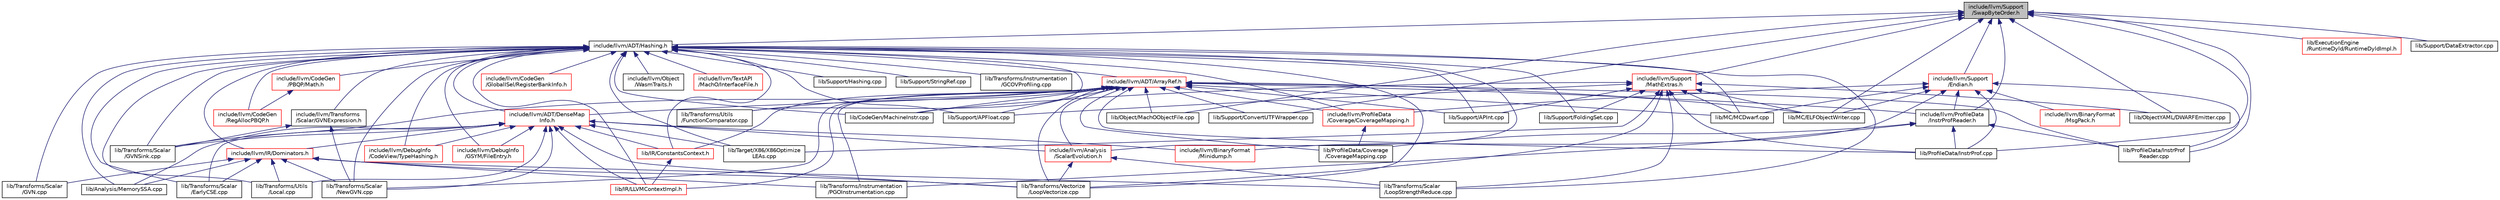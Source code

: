 digraph "include/llvm/Support/SwapByteOrder.h"
{
 // LATEX_PDF_SIZE
  bgcolor="transparent";
  edge [fontname="Helvetica",fontsize="10",labelfontname="Helvetica",labelfontsize="10"];
  node [fontname="Helvetica",fontsize="10",shape="box"];
  Node1 [label="include/llvm/Support\l/SwapByteOrder.h",height=0.2,width=0.4,color="black", fillcolor="grey75", style="filled", fontcolor="black",tooltip=" "];
  Node1 -> Node2 [dir="back",color="midnightblue",fontsize="10",style="solid",fontname="Helvetica"];
  Node2 [label="include/llvm/ADT/Hashing.h",height=0.2,width=0.4,color="black",URL="$Hashing_8h.html",tooltip=" "];
  Node2 -> Node3 [dir="back",color="midnightblue",fontsize="10",style="solid",fontname="Helvetica"];
  Node3 [label="include/llvm/ADT/ArrayRef.h",height=0.2,width=0.4,color="red",URL="$ArrayRef_8h.html",tooltip=" "];
  Node3 -> Node2074 [dir="back",color="midnightblue",fontsize="10",style="solid",fontname="Helvetica"];
  Node2074 [label="include/llvm/ADT/DenseMap\lInfo.h",height=0.2,width=0.4,color="red",URL="$DenseMapInfo_8h.html",tooltip=" "];
  Node2074 -> Node1468 [dir="back",color="midnightblue",fontsize="10",style="solid",fontname="Helvetica"];
  Node1468 [label="include/llvm/Analysis\l/ScalarEvolution.h",height=0.2,width=0.4,color="red",URL="$ScalarEvolution_8h.html",tooltip=" "];
  Node1468 -> Node686 [dir="back",color="midnightblue",fontsize="10",style="solid",fontname="Helvetica"];
  Node686 [label="lib/Transforms/Scalar\l/LoopStrengthReduce.cpp",height=0.2,width=0.4,color="black",URL="$LoopStrengthReduce_8cpp.html",tooltip=" "];
  Node1468 -> Node702 [dir="back",color="midnightblue",fontsize="10",style="solid",fontname="Helvetica"];
  Node702 [label="lib/Transforms/Vectorize\l/LoopVectorize.cpp",height=0.2,width=0.4,color="black",URL="$LoopVectorize_8cpp.html",tooltip=" "];
  Node2074 -> Node2737 [dir="back",color="midnightblue",fontsize="10",style="solid",fontname="Helvetica"];
  Node2737 [label="include/llvm/BinaryFormat\l/Minidump.h",height=0.2,width=0.4,color="red",URL="$BinaryFormat_2Minidump_8h.html",tooltip=" "];
  Node2074 -> Node2739 [dir="back",color="midnightblue",fontsize="10",style="solid",fontname="Helvetica"];
  Node2739 [label="include/llvm/DebugInfo\l/CodeView/TypeHashing.h",height=0.2,width=0.4,color="red",URL="$TypeHashing_8h.html",tooltip=" "];
  Node2074 -> Node2920 [dir="back",color="midnightblue",fontsize="10",style="solid",fontname="Helvetica"];
  Node2920 [label="include/llvm/DebugInfo\l/GSYM/FileEntry.h",height=0.2,width=0.4,color="red",URL="$FileEntry_8h.html",tooltip=" "];
  Node2074 -> Node1531 [dir="back",color="midnightblue",fontsize="10",style="solid",fontname="Helvetica"];
  Node1531 [label="include/llvm/IR/Dominators.h",height=0.2,width=0.4,color="red",URL="$Dominators_8h.html",tooltip=" "];
  Node1531 -> Node1530 [dir="back",color="midnightblue",fontsize="10",style="solid",fontname="Helvetica"];
  Node1530 [label="lib/Analysis/MemorySSA.cpp",height=0.2,width=0.4,color="black",URL="$MemorySSA_8cpp.html",tooltip=" "];
  Node1531 -> Node995 [dir="back",color="midnightblue",fontsize="10",style="solid",fontname="Helvetica"];
  Node995 [label="lib/Transforms/Instrumentation\l/PGOInstrumentation.cpp",height=0.2,width=0.4,color="black",URL="$PGOInstrumentation_8cpp.html",tooltip=" "];
  Node1531 -> Node782 [dir="back",color="midnightblue",fontsize="10",style="solid",fontname="Helvetica"];
  Node782 [label="lib/Transforms/Scalar\l/EarlyCSE.cpp",height=0.2,width=0.4,color="black",URL="$EarlyCSE_8cpp.html",tooltip=" "];
  Node1531 -> Node784 [dir="back",color="midnightblue",fontsize="10",style="solid",fontname="Helvetica"];
  Node784 [label="lib/Transforms/Scalar\l/GVN.cpp",height=0.2,width=0.4,color="black",URL="$GVN_8cpp.html",tooltip=" "];
  Node1531 -> Node686 [dir="back",color="midnightblue",fontsize="10",style="solid",fontname="Helvetica"];
  Node1531 -> Node678 [dir="back",color="midnightblue",fontsize="10",style="solid",fontname="Helvetica"];
  Node678 [label="lib/Transforms/Scalar\l/NewGVN.cpp",height=0.2,width=0.4,color="black",URL="$NewGVN_8cpp.html",tooltip="This file implements the new LLVM's Global Value Numbering pass."];
  Node1531 -> Node699 [dir="back",color="midnightblue",fontsize="10",style="solid",fontname="Helvetica"];
  Node699 [label="lib/Transforms/Utils\l/Local.cpp",height=0.2,width=0.4,color="black",URL="$Local_8cpp.html",tooltip=" "];
  Node1531 -> Node702 [dir="back",color="midnightblue",fontsize="10",style="solid",fontname="Helvetica"];
  Node2074 -> Node1530 [dir="back",color="midnightblue",fontsize="10",style="solid",fontname="Helvetica"];
  Node2074 -> Node1696 [dir="back",color="midnightblue",fontsize="10",style="solid",fontname="Helvetica"];
  Node1696 [label="lib/IR/ConstantsContext.h",height=0.2,width=0.4,color="red",URL="$ConstantsContext_8h.html",tooltip=" "];
  Node1696 -> Node1436 [dir="back",color="midnightblue",fontsize="10",style="solid",fontname="Helvetica"];
  Node1436 [label="lib/IR/LLVMContextImpl.h",height=0.2,width=0.4,color="red",URL="$LLVMContextImpl_8h.html",tooltip=" "];
  Node2074 -> Node1436 [dir="back",color="midnightblue",fontsize="10",style="solid",fontname="Helvetica"];
  Node2074 -> Node630 [dir="back",color="midnightblue",fontsize="10",style="solid",fontname="Helvetica"];
  Node630 [label="lib/Target/X86/X86Optimize\lLEAs.cpp",height=0.2,width=0.4,color="black",URL="$X86OptimizeLEAs_8cpp.html",tooltip=" "];
  Node2074 -> Node782 [dir="back",color="midnightblue",fontsize="10",style="solid",fontname="Helvetica"];
  Node2074 -> Node786 [dir="back",color="midnightblue",fontsize="10",style="solid",fontname="Helvetica"];
  Node786 [label="lib/Transforms/Scalar\l/GVNSink.cpp",height=0.2,width=0.4,color="black",URL="$GVNSink_8cpp.html",tooltip="This pass attempts to sink instructions into successors, reducing static instruction count and enabli..."];
  Node2074 -> Node678 [dir="back",color="midnightblue",fontsize="10",style="solid",fontname="Helvetica"];
  Node2074 -> Node699 [dir="back",color="midnightblue",fontsize="10",style="solid",fontname="Helvetica"];
  Node2074 -> Node702 [dir="back",color="midnightblue",fontsize="10",style="solid",fontname="Helvetica"];
  Node3 -> Node1468 [dir="back",color="midnightblue",fontsize="10",style="solid",fontname="Helvetica"];
  Node3 -> Node1983 [dir="back",color="midnightblue",fontsize="10",style="solid",fontname="Helvetica"];
  Node1983 [label="include/llvm/ProfileData\l/Coverage/CoverageMapping.h",height=0.2,width=0.4,color="red",URL="$CoverageMapping_8h.html",tooltip=" "];
  Node1983 -> Node1985 [dir="back",color="midnightblue",fontsize="10",style="solid",fontname="Helvetica"];
  Node1985 [label="lib/ProfileData/Coverage\l/CoverageMapping.cpp",height=0.2,width=0.4,color="black",URL="$CoverageMapping_8cpp.html",tooltip=" "];
  Node3 -> Node1989 [dir="back",color="midnightblue",fontsize="10",style="solid",fontname="Helvetica"];
  Node1989 [label="include/llvm/ProfileData\l/InstrProfReader.h",height=0.2,width=0.4,color="black",URL="$InstrProfReader_8h.html",tooltip=" "];
  Node1989 -> Node1985 [dir="back",color="midnightblue",fontsize="10",style="solid",fontname="Helvetica"];
  Node1989 -> Node1700 [dir="back",color="midnightblue",fontsize="10",style="solid",fontname="Helvetica"];
  Node1700 [label="lib/ProfileData/InstrProf.cpp",height=0.2,width=0.4,color="black",URL="$InstrProf_8cpp.html",tooltip=" "];
  Node1989 -> Node1990 [dir="back",color="midnightblue",fontsize="10",style="solid",fontname="Helvetica"];
  Node1990 [label="lib/ProfileData/InstrProf\lReader.cpp",height=0.2,width=0.4,color="black",URL="$InstrProfReader_8cpp.html",tooltip=" "];
  Node1989 -> Node995 [dir="back",color="midnightblue",fontsize="10",style="solid",fontname="Helvetica"];
  Node3 -> Node1091 [dir="back",color="midnightblue",fontsize="10",style="solid",fontname="Helvetica"];
  Node1091 [label="lib/CodeGen/MachineInstr.cpp",height=0.2,width=0.4,color="black",URL="$MachineInstr_8cpp.html",tooltip=" "];
  Node3 -> Node1696 [dir="back",color="midnightblue",fontsize="10",style="solid",fontname="Helvetica"];
  Node3 -> Node1436 [dir="back",color="midnightblue",fontsize="10",style="solid",fontname="Helvetica"];
  Node3 -> Node2089 [dir="back",color="midnightblue",fontsize="10",style="solid",fontname="Helvetica"];
  Node2089 [label="lib/MC/ELFObjectWriter.cpp",height=0.2,width=0.4,color="black",URL="$ELFObjectWriter_8cpp.html",tooltip=" "];
  Node3 -> Node2090 [dir="back",color="midnightblue",fontsize="10",style="solid",fontname="Helvetica"];
  Node2090 [label="lib/MC/MCDwarf.cpp",height=0.2,width=0.4,color="black",URL="$MCDwarf_8cpp.html",tooltip=" "];
  Node3 -> Node2956 [dir="back",color="midnightblue",fontsize="10",style="solid",fontname="Helvetica"];
  Node2956 [label="lib/Object/MachOObjectFile.cpp",height=0.2,width=0.4,color="black",URL="$MachOObjectFile_8cpp.html",tooltip=" "];
  Node3 -> Node1985 [dir="back",color="midnightblue",fontsize="10",style="solid",fontname="Helvetica"];
  Node3 -> Node1700 [dir="back",color="midnightblue",fontsize="10",style="solid",fontname="Helvetica"];
  Node3 -> Node1990 [dir="back",color="midnightblue",fontsize="10",style="solid",fontname="Helvetica"];
  Node3 -> Node2004 [dir="back",color="midnightblue",fontsize="10",style="solid",fontname="Helvetica"];
  Node2004 [label="lib/Support/APFloat.cpp",height=0.2,width=0.4,color="black",URL="$APFloat_8cpp.html",tooltip=" "];
  Node3 -> Node3271 [dir="back",color="midnightblue",fontsize="10",style="solid",fontname="Helvetica"];
  Node3271 [label="lib/Support/APInt.cpp",height=0.2,width=0.4,color="black",URL="$APInt_8cpp.html",tooltip=" "];
  Node3 -> Node3272 [dir="back",color="midnightblue",fontsize="10",style="solid",fontname="Helvetica"];
  Node3272 [label="lib/Support/ConvertUTFWrapper.cpp",height=0.2,width=0.4,color="black",URL="$ConvertUTFWrapper_8cpp.html",tooltip=" "];
  Node3 -> Node995 [dir="back",color="midnightblue",fontsize="10",style="solid",fontname="Helvetica"];
  Node3 -> Node786 [dir="back",color="midnightblue",fontsize="10",style="solid",fontname="Helvetica"];
  Node3 -> Node678 [dir="back",color="midnightblue",fontsize="10",style="solid",fontname="Helvetica"];
  Node3 -> Node1624 [dir="back",color="midnightblue",fontsize="10",style="solid",fontname="Helvetica"];
  Node1624 [label="lib/Transforms/Utils\l/FunctionComparator.cpp",height=0.2,width=0.4,color="black",URL="$FunctionComparator_8cpp.html",tooltip=" "];
  Node3 -> Node702 [dir="back",color="midnightblue",fontsize="10",style="solid",fontname="Helvetica"];
  Node2 -> Node2074 [dir="back",color="midnightblue",fontsize="10",style="solid",fontname="Helvetica"];
  Node2 -> Node1468 [dir="back",color="midnightblue",fontsize="10",style="solid",fontname="Helvetica"];
  Node2 -> Node2347 [dir="back",color="midnightblue",fontsize="10",style="solid",fontname="Helvetica"];
  Node2347 [label="include/llvm/CodeGen\l/GlobalISel/RegisterBankInfo.h",height=0.2,width=0.4,color="red",URL="$RegisterBankInfo_8h.html",tooltip=" "];
  Node2 -> Node3281 [dir="back",color="midnightblue",fontsize="10",style="solid",fontname="Helvetica"];
  Node3281 [label="include/llvm/CodeGen\l/PBQP/Math.h",height=0.2,width=0.4,color="red",URL="$Math_8h.html",tooltip=" "];
  Node3281 -> Node2203 [dir="back",color="midnightblue",fontsize="10",style="solid",fontname="Helvetica"];
  Node2203 [label="include/llvm/CodeGen\l/RegAllocPBQP.h",height=0.2,width=0.4,color="red",URL="$RegAllocPBQP_8h.html",tooltip=" "];
  Node2 -> Node2203 [dir="back",color="midnightblue",fontsize="10",style="solid",fontname="Helvetica"];
  Node2 -> Node2739 [dir="back",color="midnightblue",fontsize="10",style="solid",fontname="Helvetica"];
  Node2 -> Node2920 [dir="back",color="midnightblue",fontsize="10",style="solid",fontname="Helvetica"];
  Node2 -> Node1531 [dir="back",color="midnightblue",fontsize="10",style="solid",fontname="Helvetica"];
  Node2 -> Node3145 [dir="back",color="midnightblue",fontsize="10",style="solid",fontname="Helvetica"];
  Node3145 [label="include/llvm/Object\l/WasmTraits.h",height=0.2,width=0.4,color="black",URL="$WasmTraits_8h.html",tooltip=" "];
  Node2 -> Node1983 [dir="back",color="midnightblue",fontsize="10",style="solid",fontname="Helvetica"];
  Node2 -> Node2658 [dir="back",color="midnightblue",fontsize="10",style="solid",fontname="Helvetica"];
  Node2658 [label="include/llvm/TextAPI\l/MachO/InterfaceFile.h",height=0.2,width=0.4,color="red",URL="$InterfaceFile_8h.html",tooltip=" "];
  Node2 -> Node1547 [dir="back",color="midnightblue",fontsize="10",style="solid",fontname="Helvetica"];
  Node1547 [label="include/llvm/Transforms\l/Scalar/GVNExpression.h",height=0.2,width=0.4,color="black",URL="$GVNExpression_8h.html",tooltip="The header file for the GVN pass that contains expression handling classes."];
  Node1547 -> Node786 [dir="back",color="midnightblue",fontsize="10",style="solid",fontname="Helvetica"];
  Node1547 -> Node678 [dir="back",color="midnightblue",fontsize="10",style="solid",fontname="Helvetica"];
  Node2 -> Node1530 [dir="back",color="midnightblue",fontsize="10",style="solid",fontname="Helvetica"];
  Node2 -> Node1091 [dir="back",color="midnightblue",fontsize="10",style="solid",fontname="Helvetica"];
  Node2 -> Node1696 [dir="back",color="midnightblue",fontsize="10",style="solid",fontname="Helvetica"];
  Node2 -> Node1436 [dir="back",color="midnightblue",fontsize="10",style="solid",fontname="Helvetica"];
  Node2 -> Node2090 [dir="back",color="midnightblue",fontsize="10",style="solid",fontname="Helvetica"];
  Node2 -> Node2004 [dir="back",color="midnightblue",fontsize="10",style="solid",fontname="Helvetica"];
  Node2 -> Node3271 [dir="back",color="midnightblue",fontsize="10",style="solid",fontname="Helvetica"];
  Node2 -> Node3283 [dir="back",color="midnightblue",fontsize="10",style="solid",fontname="Helvetica"];
  Node3283 [label="lib/Support/FoldingSet.cpp",height=0.2,width=0.4,color="black",URL="$FoldingSet_8cpp.html",tooltip=" "];
  Node2 -> Node3284 [dir="back",color="midnightblue",fontsize="10",style="solid",fontname="Helvetica"];
  Node3284 [label="lib/Support/Hashing.cpp",height=0.2,width=0.4,color="black",URL="$Hashing_8cpp.html",tooltip=" "];
  Node2 -> Node2006 [dir="back",color="midnightblue",fontsize="10",style="solid",fontname="Helvetica"];
  Node2006 [label="lib/Support/StringRef.cpp",height=0.2,width=0.4,color="black",URL="$StringRef_8cpp.html",tooltip=" "];
  Node2 -> Node630 [dir="back",color="midnightblue",fontsize="10",style="solid",fontname="Helvetica"];
  Node2 -> Node989 [dir="back",color="midnightblue",fontsize="10",style="solid",fontname="Helvetica"];
  Node989 [label="lib/Transforms/Instrumentation\l/GCOVProfiling.cpp",height=0.2,width=0.4,color="black",URL="$GCOVProfiling_8cpp.html",tooltip=" "];
  Node2 -> Node782 [dir="back",color="midnightblue",fontsize="10",style="solid",fontname="Helvetica"];
  Node2 -> Node784 [dir="back",color="midnightblue",fontsize="10",style="solid",fontname="Helvetica"];
  Node2 -> Node786 [dir="back",color="midnightblue",fontsize="10",style="solid",fontname="Helvetica"];
  Node2 -> Node686 [dir="back",color="midnightblue",fontsize="10",style="solid",fontname="Helvetica"];
  Node2 -> Node678 [dir="back",color="midnightblue",fontsize="10",style="solid",fontname="Helvetica"];
  Node2 -> Node1624 [dir="back",color="midnightblue",fontsize="10",style="solid",fontname="Helvetica"];
  Node2 -> Node699 [dir="back",color="midnightblue",fontsize="10",style="solid",fontname="Helvetica"];
  Node2 -> Node702 [dir="back",color="midnightblue",fontsize="10",style="solid",fontname="Helvetica"];
  Node1 -> Node1989 [dir="back",color="midnightblue",fontsize="10",style="solid",fontname="Helvetica"];
  Node1 -> Node3285 [dir="back",color="midnightblue",fontsize="10",style="solid",fontname="Helvetica"];
  Node3285 [label="include/llvm/Support\l/Endian.h",height=0.2,width=0.4,color="red",URL="$Endian_8h.html",tooltip=" "];
  Node3285 -> Node2737 [dir="back",color="midnightblue",fontsize="10",style="solid",fontname="Helvetica"];
  Node3285 -> Node3286 [dir="back",color="midnightblue",fontsize="10",style="solid",fontname="Helvetica"];
  Node3286 [label="include/llvm/BinaryFormat\l/MsgPack.h",height=0.2,width=0.4,color="red",URL="$MsgPack_8h.html",tooltip="This file contains constants used for implementing MessagePack support."];
  Node3285 -> Node1983 [dir="back",color="midnightblue",fontsize="10",style="solid",fontname="Helvetica"];
  Node3285 -> Node1989 [dir="back",color="midnightblue",fontsize="10",style="solid",fontname="Helvetica"];
  Node3285 -> Node2089 [dir="back",color="midnightblue",fontsize="10",style="solid",fontname="Helvetica"];
  Node3285 -> Node2090 [dir="back",color="midnightblue",fontsize="10",style="solid",fontname="Helvetica"];
  Node3285 -> Node1700 [dir="back",color="midnightblue",fontsize="10",style="solid",fontname="Helvetica"];
  Node3285 -> Node1990 [dir="back",color="midnightblue",fontsize="10",style="solid",fontname="Helvetica"];
  Node1 -> Node3292 [dir="back",color="midnightblue",fontsize="10",style="solid",fontname="Helvetica"];
  Node3292 [label="include/llvm/Support\l/MathExtras.h",height=0.2,width=0.4,color="red",URL="$MathExtras_8h.html",tooltip=" "];
  Node3292 -> Node1091 [dir="back",color="midnightblue",fontsize="10",style="solid",fontname="Helvetica"];
  Node3292 -> Node2089 [dir="back",color="midnightblue",fontsize="10",style="solid",fontname="Helvetica"];
  Node3292 -> Node2090 [dir="back",color="midnightblue",fontsize="10",style="solid",fontname="Helvetica"];
  Node3292 -> Node2708 [dir="back",color="midnightblue",fontsize="10",style="solid",fontname="Helvetica"];
  Node2708 [label="lib/ObjectYAML/DWARFEmitter.cpp",height=0.2,width=0.4,color="black",URL="$DWARFEmitter_8cpp.html",tooltip="The DWARF component of yaml2obj."];
  Node3292 -> Node1700 [dir="back",color="midnightblue",fontsize="10",style="solid",fontname="Helvetica"];
  Node3292 -> Node2004 [dir="back",color="midnightblue",fontsize="10",style="solid",fontname="Helvetica"];
  Node3292 -> Node3271 [dir="back",color="midnightblue",fontsize="10",style="solid",fontname="Helvetica"];
  Node3292 -> Node3283 [dir="back",color="midnightblue",fontsize="10",style="solid",fontname="Helvetica"];
  Node3292 -> Node630 [dir="back",color="midnightblue",fontsize="10",style="solid",fontname="Helvetica"];
  Node3292 -> Node686 [dir="back",color="midnightblue",fontsize="10",style="solid",fontname="Helvetica"];
  Node3292 -> Node702 [dir="back",color="midnightblue",fontsize="10",style="solid",fontname="Helvetica"];
  Node1 -> Node2419 [dir="back",color="midnightblue",fontsize="10",style="solid",fontname="Helvetica"];
  Node2419 [label="lib/ExecutionEngine\l/RuntimeDyld/RuntimeDyldImpl.h",height=0.2,width=0.4,color="red",URL="$RuntimeDyldImpl_8h.html",tooltip=" "];
  Node1 -> Node2089 [dir="back",color="midnightblue",fontsize="10",style="solid",fontname="Helvetica"];
  Node1 -> Node2956 [dir="back",color="midnightblue",fontsize="10",style="solid",fontname="Helvetica"];
  Node1 -> Node2708 [dir="back",color="midnightblue",fontsize="10",style="solid",fontname="Helvetica"];
  Node1 -> Node1700 [dir="back",color="midnightblue",fontsize="10",style="solid",fontname="Helvetica"];
  Node1 -> Node1990 [dir="back",color="midnightblue",fontsize="10",style="solid",fontname="Helvetica"];
  Node1 -> Node3272 [dir="back",color="midnightblue",fontsize="10",style="solid",fontname="Helvetica"];
  Node1 -> Node3342 [dir="back",color="midnightblue",fontsize="10",style="solid",fontname="Helvetica"];
  Node3342 [label="lib/Support/DataExtractor.cpp",height=0.2,width=0.4,color="black",URL="$DataExtractor_8cpp.html",tooltip=" "];
}
